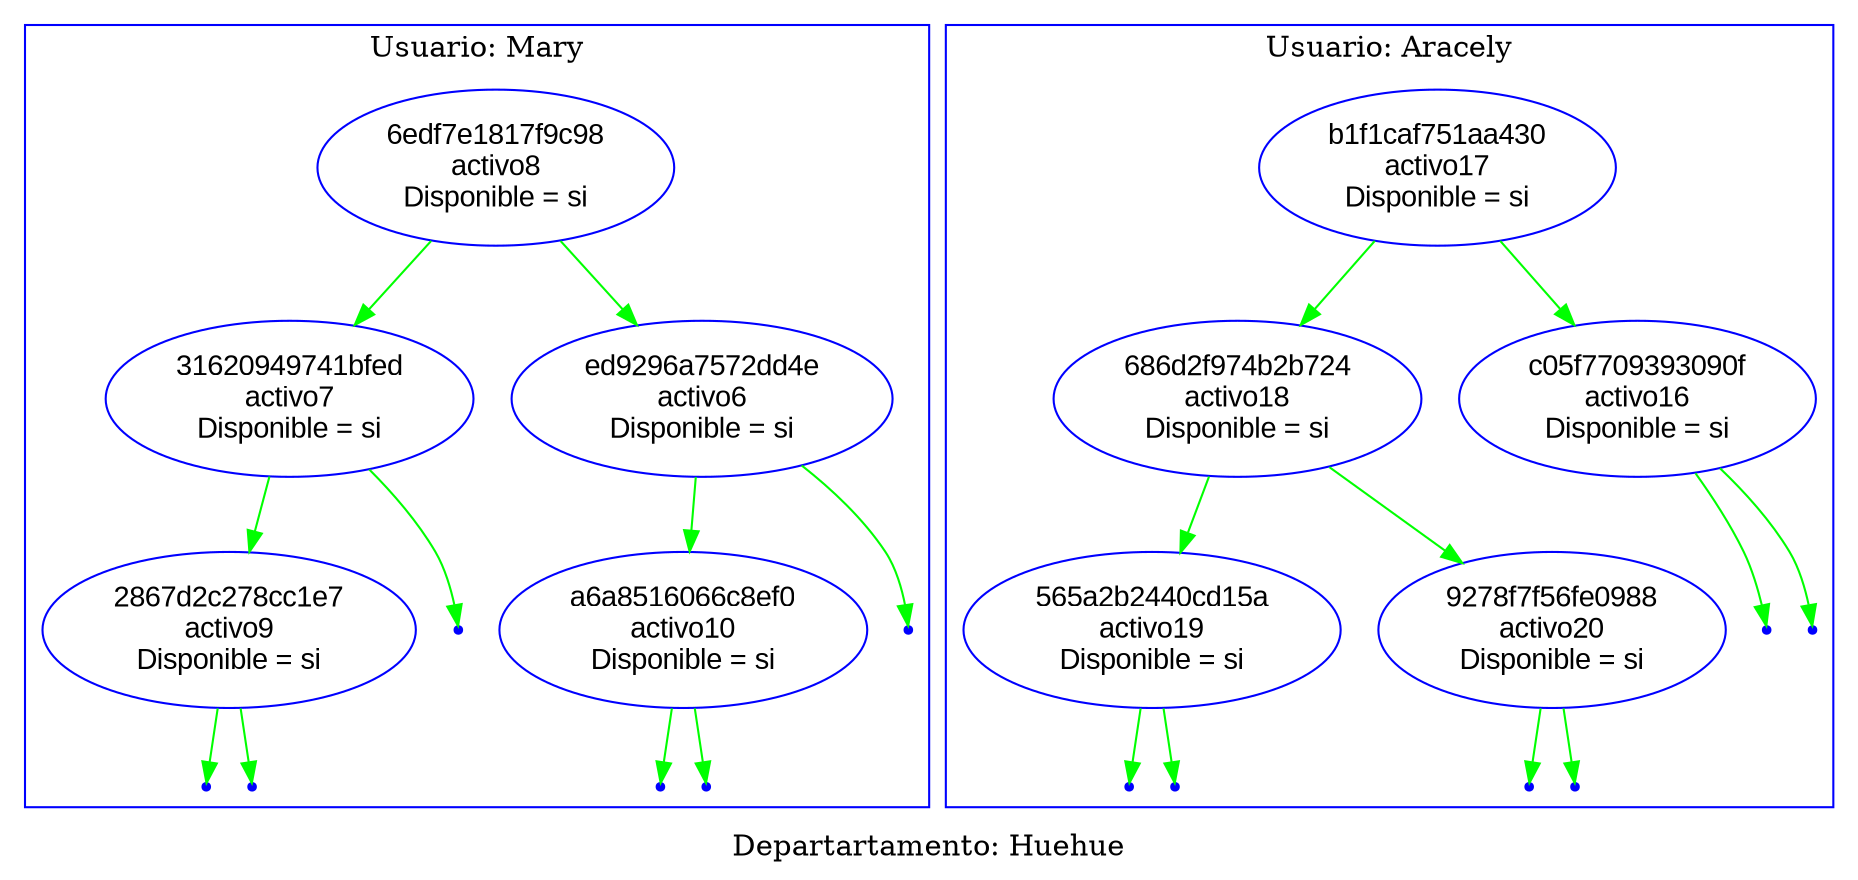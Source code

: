 digraph G {
label="Departartamento: Huehue";
	subgraph cluster_0 {
	node[fontname="Arial", color="blue"];
	edge [color="green"];
"6edf7e1817f9c98"[label="6edf7e1817f9c98\nactivo8\nDisponible = si"];
"6edf7e1817f9c98" -> "31620949741bfed";
"31620949741bfed"[label="31620949741bfed\nactivo7\nDisponible = si"];
"31620949741bfed" -> "2867d2c278cc1e7";
"2867d2c278cc1e7"[label="2867d2c278cc1e7\nactivo9\nDisponible = si"]
null18 [shape=point];
"2867d2c278cc1e7" -> null18;
null19 [shape=point];
"2867d2c278cc1e7" -> null19;
null20 [shape=point];
"31620949741bfed" -> null20;
"6edf7e1817f9c98" -> "ed9296a7572dd4e";
"ed9296a7572dd4e"[label="ed9296a7572dd4e\nactivo6\nDisponible = si"];
"ed9296a7572dd4e" -> "a6a8516066c8ef0";
"a6a8516066c8ef0"[label="a6a8516066c8ef0\nactivo10\nDisponible = si"]
null21 [shape=point];
"a6a8516066c8ef0" -> null21;
null22 [shape=point];
"a6a8516066c8ef0" -> null22;
null23 [shape=point];
"ed9296a7572dd4e" -> null23;
	label = "Usuario: Mary";
	color=blue
	}
	subgraph cluster_1 {
	node[fontname="Arial", color="blue"];
	edge [color="green"];
"b1f1caf751aa430"[label="b1f1caf751aa430\nactivo17\nDisponible = si"];
"b1f1caf751aa430" -> "686d2f974b2b724";
"686d2f974b2b724"[label="686d2f974b2b724\nactivo18\nDisponible = si"];
"686d2f974b2b724" -> "565a2b2440cd15a";
"565a2b2440cd15a"[label="565a2b2440cd15a\nactivo19\nDisponible = si"]
null24 [shape=point];
"565a2b2440cd15a" -> null24;
null25 [shape=point];
"565a2b2440cd15a" -> null25;
"686d2f974b2b724" -> "9278f7f56fe0988";
"9278f7f56fe0988"[label="9278f7f56fe0988\nactivo20\nDisponible = si"]
null26 [shape=point];
"9278f7f56fe0988" -> null26;
null27 [shape=point];
"9278f7f56fe0988" -> null27;
"b1f1caf751aa430" -> "c05f7709393090f";
"c05f7709393090f"[label="c05f7709393090f\nactivo16\nDisponible = si"]
null28 [shape=point];
"c05f7709393090f" -> null28;
null29 [shape=point];
"c05f7709393090f" -> null29;
	label = "Usuario: Aracely";
	color=blue
	}
}

